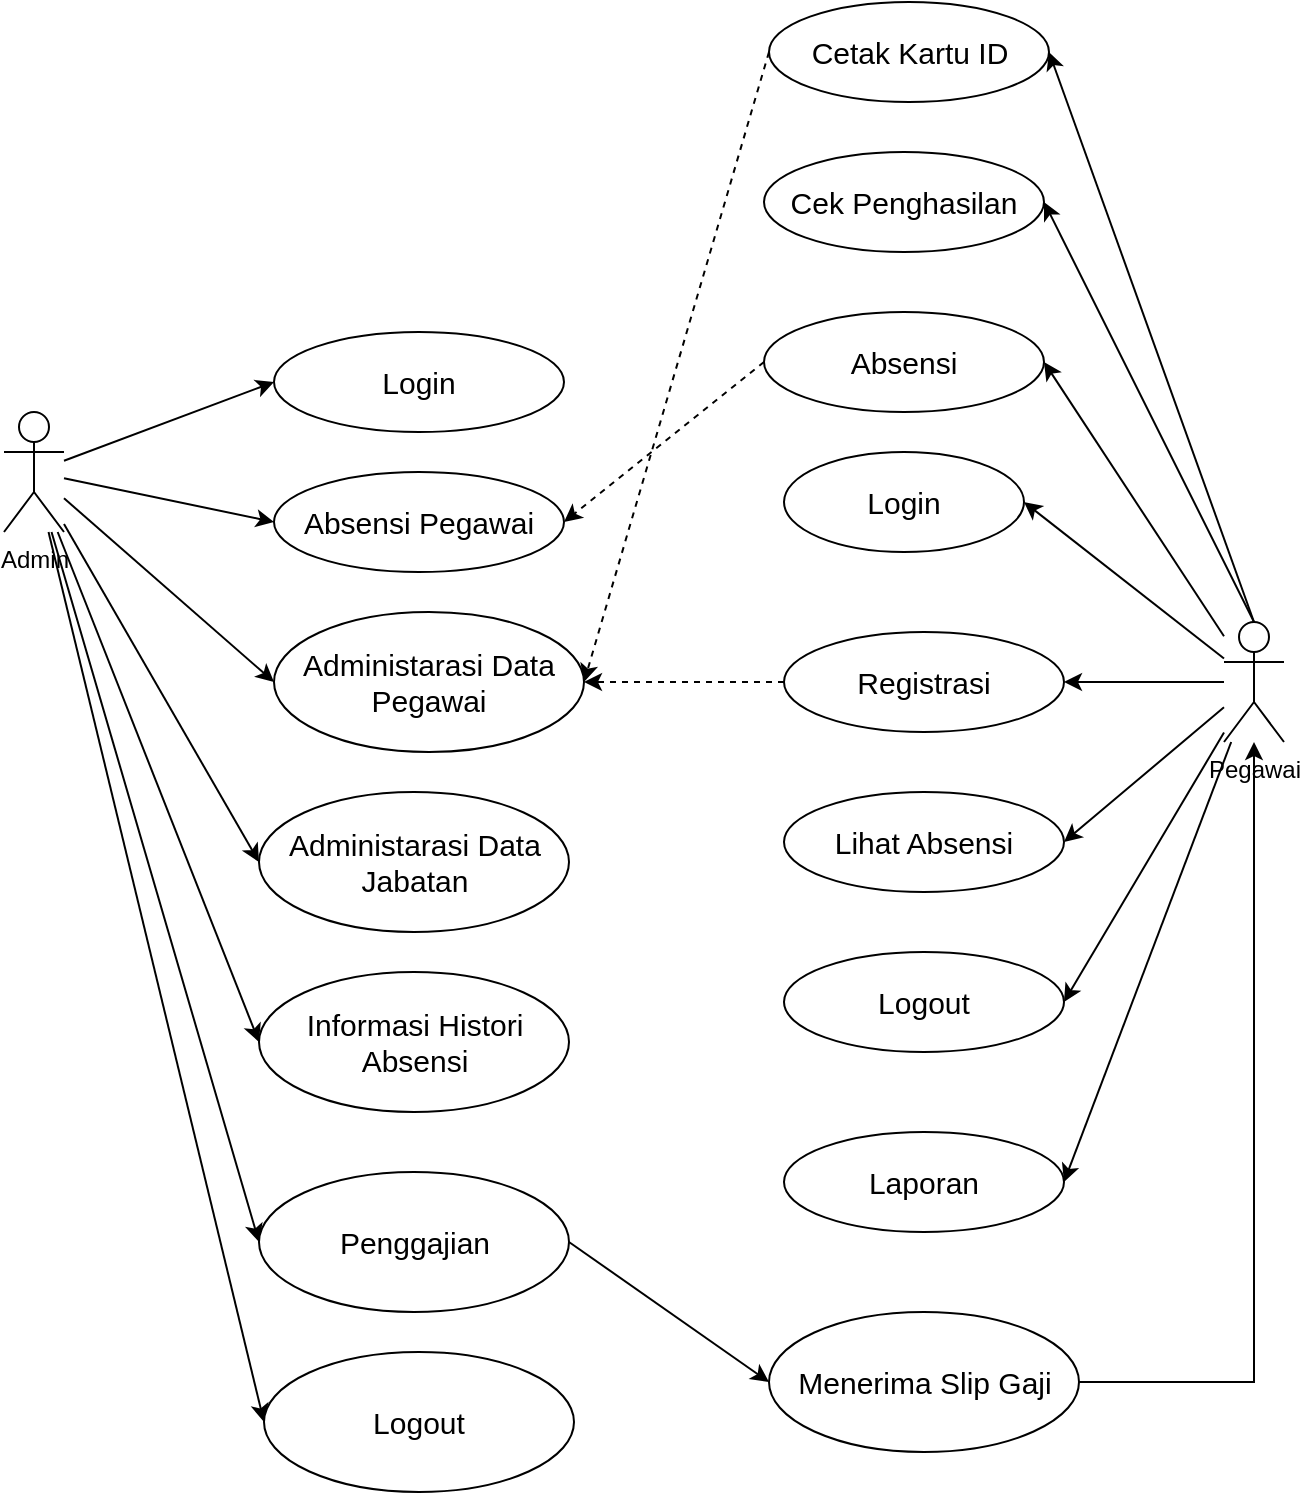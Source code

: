 <mxfile version="15.4.0" type="device"><diagram id="tQHVVyzBZBnLiJEdEXMT" name="Page-1"><mxGraphModel dx="1002" dy="1728" grid="1" gridSize="10" guides="1" tooltips="1" connect="1" arrows="1" fold="1" page="1" pageScale="1" pageWidth="850" pageHeight="1100" math="0" shadow="0"><root><mxCell id="0"/><mxCell id="1" parent="0"/><mxCell id="8DbV73Sx206qobqmMxJ7-2" style="rounded=0;orthogonalLoop=1;jettySize=auto;html=1;entryX=1;entryY=0.5;entryDx=0;entryDy=0;" parent="1" source="8DbV73Sx206qobqmMxJ7-1" target="8DbV73Sx206qobqmMxJ7-3" edge="1"><mxGeometry relative="1" as="geometry"><mxPoint x="850" y="170" as="targetPoint"/></mxGeometry></mxCell><mxCell id="8DbV73Sx206qobqmMxJ7-6" style="edgeStyle=none;rounded=0;orthogonalLoop=1;jettySize=auto;html=1;entryX=1;entryY=0.5;entryDx=0;entryDy=0;" parent="1" source="8DbV73Sx206qobqmMxJ7-1" target="8DbV73Sx206qobqmMxJ7-5" edge="1"><mxGeometry relative="1" as="geometry"/></mxCell><mxCell id="8DbV73Sx206qobqmMxJ7-8" style="edgeStyle=none;rounded=0;orthogonalLoop=1;jettySize=auto;html=1;entryX=1;entryY=0.5;entryDx=0;entryDy=0;" parent="1" source="8DbV73Sx206qobqmMxJ7-1" target="8DbV73Sx206qobqmMxJ7-7" edge="1"><mxGeometry relative="1" as="geometry"/></mxCell><mxCell id="8DbV73Sx206qobqmMxJ7-23" style="edgeStyle=none;rounded=0;orthogonalLoop=1;jettySize=auto;html=1;entryX=1;entryY=0.5;entryDx=0;entryDy=0;" parent="1" source="8DbV73Sx206qobqmMxJ7-1" target="8DbV73Sx206qobqmMxJ7-22" edge="1"><mxGeometry relative="1" as="geometry"/></mxCell><mxCell id="8DbV73Sx206qobqmMxJ7-26" style="edgeStyle=none;rounded=0;orthogonalLoop=1;jettySize=auto;html=1;entryX=1;entryY=0.5;entryDx=0;entryDy=0;" parent="1" source="8DbV73Sx206qobqmMxJ7-1" target="8DbV73Sx206qobqmMxJ7-25" edge="1"><mxGeometry relative="1" as="geometry"/></mxCell><mxCell id="8DbV73Sx206qobqmMxJ7-1" value="Pegawai" style="shape=umlActor;verticalLabelPosition=bottom;verticalAlign=top;html=1;outlineConnect=0;" parent="1" vertex="1"><mxGeometry x="780" y="105" width="30" height="60" as="geometry"/></mxCell><mxCell id="8DbV73Sx206qobqmMxJ7-3" value="&lt;font style=&quot;font-size: 15px&quot;&gt;&lt;span style=&quot;font-weight: normal&quot;&gt;Login&lt;/span&gt;&lt;/font&gt;" style="ellipse;whiteSpace=wrap;html=1;fontStyle=1" parent="1" vertex="1"><mxGeometry x="560" y="20" width="120" height="50" as="geometry"/></mxCell><mxCell id="8DbV73Sx206qobqmMxJ7-20" style="edgeStyle=none;rounded=0;orthogonalLoop=1;jettySize=auto;html=1;entryX=1;entryY=0.5;entryDx=0;entryDy=0;dashed=1;" parent="1" source="8DbV73Sx206qobqmMxJ7-5" target="8DbV73Sx206qobqmMxJ7-15" edge="1"><mxGeometry relative="1" as="geometry"/></mxCell><mxCell id="8DbV73Sx206qobqmMxJ7-5" value="&lt;font style=&quot;font-size: 15px&quot;&gt;&lt;span style=&quot;font-weight: normal&quot;&gt;Registrasi&lt;/span&gt;&lt;/font&gt;" style="ellipse;whiteSpace=wrap;html=1;fontStyle=1" parent="1" vertex="1"><mxGeometry x="560" y="110" width="140" height="50" as="geometry"/></mxCell><mxCell id="8DbV73Sx206qobqmMxJ7-7" value="&lt;font style=&quot;font-size: 15px&quot;&gt;&lt;span style=&quot;font-weight: normal&quot;&gt;Lihat Absensi&lt;/span&gt;&lt;/font&gt;" style="ellipse;whiteSpace=wrap;html=1;fontStyle=1" parent="1" vertex="1"><mxGeometry x="560" y="190" width="140" height="50" as="geometry"/></mxCell><mxCell id="8DbV73Sx206qobqmMxJ7-9" style="rounded=0;orthogonalLoop=1;jettySize=auto;html=1;entryX=0;entryY=0.5;entryDx=0;entryDy=0;" parent="1" source="8DbV73Sx206qobqmMxJ7-12" target="8DbV73Sx206qobqmMxJ7-13" edge="1"><mxGeometry relative="1" as="geometry"><mxPoint x="300" y="30" as="targetPoint"/></mxGeometry></mxCell><mxCell id="8DbV73Sx206qobqmMxJ7-10" style="edgeStyle=none;rounded=0;orthogonalLoop=1;jettySize=auto;html=1;entryX=0;entryY=0.5;entryDx=0;entryDy=0;" parent="1" source="8DbV73Sx206qobqmMxJ7-12" target="8DbV73Sx206qobqmMxJ7-14" edge="1"><mxGeometry relative="1" as="geometry"/></mxCell><mxCell id="8DbV73Sx206qobqmMxJ7-11" style="edgeStyle=none;rounded=0;orthogonalLoop=1;jettySize=auto;html=1;entryX=0;entryY=0.5;entryDx=0;entryDy=0;" parent="1" source="8DbV73Sx206qobqmMxJ7-12" target="8DbV73Sx206qobqmMxJ7-15" edge="1"><mxGeometry relative="1" as="geometry"/></mxCell><mxCell id="8DbV73Sx206qobqmMxJ7-17" style="edgeStyle=none;rounded=0;orthogonalLoop=1;jettySize=auto;html=1;entryX=0;entryY=0.5;entryDx=0;entryDy=0;" parent="1" source="8DbV73Sx206qobqmMxJ7-12" target="8DbV73Sx206qobqmMxJ7-16" edge="1"><mxGeometry relative="1" as="geometry"/></mxCell><mxCell id="8DbV73Sx206qobqmMxJ7-19" style="edgeStyle=none;rounded=0;orthogonalLoop=1;jettySize=auto;html=1;entryX=0;entryY=0.5;entryDx=0;entryDy=0;" parent="1" source="8DbV73Sx206qobqmMxJ7-12" target="8DbV73Sx206qobqmMxJ7-18" edge="1"><mxGeometry relative="1" as="geometry"/></mxCell><mxCell id="8DbV73Sx206qobqmMxJ7-28" style="edgeStyle=none;rounded=0;orthogonalLoop=1;jettySize=auto;html=1;entryX=0;entryY=0.5;entryDx=0;entryDy=0;" parent="1" source="8DbV73Sx206qobqmMxJ7-12" target="8DbV73Sx206qobqmMxJ7-27" edge="1"><mxGeometry relative="1" as="geometry"/></mxCell><mxCell id="8DbV73Sx206qobqmMxJ7-33" style="rounded=0;orthogonalLoop=1;jettySize=auto;html=1;entryX=0;entryY=0.5;entryDx=0;entryDy=0;" parent="1" source="8DbV73Sx206qobqmMxJ7-12" target="8DbV73Sx206qobqmMxJ7-32" edge="1"><mxGeometry relative="1" as="geometry"/></mxCell><mxCell id="8DbV73Sx206qobqmMxJ7-12" value="Admin" style="shape=umlActor;verticalLabelPosition=bottom;verticalAlign=top;html=1;outlineConnect=0;" parent="1" vertex="1"><mxGeometry x="170" width="30" height="60" as="geometry"/></mxCell><mxCell id="8DbV73Sx206qobqmMxJ7-13" value="&lt;font style=&quot;font-size: 15px&quot;&gt;&lt;span style=&quot;font-weight: normal&quot;&gt;Login&lt;/span&gt;&lt;/font&gt;" style="ellipse;whiteSpace=wrap;html=1;fontStyle=1" parent="1" vertex="1"><mxGeometry x="305" y="-40" width="145" height="50" as="geometry"/></mxCell><mxCell id="8DbV73Sx206qobqmMxJ7-14" value="&lt;font style=&quot;font-size: 15px&quot;&gt;&lt;span style=&quot;font-weight: normal&quot;&gt;Absensi Pegawai&lt;/span&gt;&lt;/font&gt;" style="ellipse;whiteSpace=wrap;html=1;fontStyle=1" parent="1" vertex="1"><mxGeometry x="305" y="30" width="145" height="50" as="geometry"/></mxCell><mxCell id="8DbV73Sx206qobqmMxJ7-15" value="&lt;font style=&quot;font-size: 15px&quot;&gt;&lt;span style=&quot;font-weight: normal&quot;&gt;Administarasi Data Pegawai&lt;/span&gt;&lt;/font&gt;" style="ellipse;whiteSpace=wrap;html=1;fontStyle=1" parent="1" vertex="1"><mxGeometry x="305" y="100" width="155" height="70" as="geometry"/></mxCell><mxCell id="8DbV73Sx206qobqmMxJ7-16" value="&lt;font style=&quot;font-size: 15px&quot;&gt;&lt;span style=&quot;font-weight: normal&quot;&gt;Administarasi Data Jabatan&lt;/span&gt;&lt;/font&gt;" style="ellipse;whiteSpace=wrap;html=1;fontStyle=1" parent="1" vertex="1"><mxGeometry x="297.5" y="190" width="155" height="70" as="geometry"/></mxCell><mxCell id="8DbV73Sx206qobqmMxJ7-18" value="&lt;font style=&quot;font-size: 15px&quot;&gt;&lt;span style=&quot;font-weight: normal&quot;&gt;Informasi Histori Absensi&lt;/span&gt;&lt;/font&gt;" style="ellipse;whiteSpace=wrap;html=1;fontStyle=1" parent="1" vertex="1"><mxGeometry x="297.5" y="280" width="155" height="70" as="geometry"/></mxCell><mxCell id="8DbV73Sx206qobqmMxJ7-24" style="edgeStyle=none;rounded=0;orthogonalLoop=1;jettySize=auto;html=1;entryX=1;entryY=0.5;entryDx=0;entryDy=0;exitX=0;exitY=0.5;exitDx=0;exitDy=0;dashed=1;" parent="1" source="8DbV73Sx206qobqmMxJ7-22" target="8DbV73Sx206qobqmMxJ7-14" edge="1"><mxGeometry relative="1" as="geometry"/></mxCell><mxCell id="8DbV73Sx206qobqmMxJ7-22" value="&lt;font style=&quot;font-size: 15px&quot;&gt;&lt;span style=&quot;font-weight: normal&quot;&gt;Absensi&lt;/span&gt;&lt;/font&gt;" style="ellipse;whiteSpace=wrap;html=1;fontStyle=1" parent="1" vertex="1"><mxGeometry x="550" y="-50" width="140" height="50" as="geometry"/></mxCell><mxCell id="8DbV73Sx206qobqmMxJ7-25" value="&lt;font style=&quot;font-size: 15px&quot;&gt;&lt;span style=&quot;font-weight: normal&quot;&gt;Logout&lt;/span&gt;&lt;/font&gt;" style="ellipse;whiteSpace=wrap;html=1;fontStyle=1" parent="1" vertex="1"><mxGeometry x="560" y="270" width="140" height="50" as="geometry"/></mxCell><mxCell id="8DbV73Sx206qobqmMxJ7-30" style="edgeStyle=none;rounded=0;orthogonalLoop=1;jettySize=auto;html=1;exitX=1;exitY=0.5;exitDx=0;exitDy=0;entryX=0;entryY=0.5;entryDx=0;entryDy=0;" parent="1" source="8DbV73Sx206qobqmMxJ7-27" target="8DbV73Sx206qobqmMxJ7-29" edge="1"><mxGeometry relative="1" as="geometry"/></mxCell><mxCell id="8DbV73Sx206qobqmMxJ7-27" value="&lt;font style=&quot;font-size: 15px&quot;&gt;&lt;span style=&quot;font-weight: normal&quot;&gt;Penggajian&lt;/span&gt;&lt;/font&gt;" style="ellipse;whiteSpace=wrap;html=1;fontStyle=1" parent="1" vertex="1"><mxGeometry x="297.5" y="380" width="155" height="70" as="geometry"/></mxCell><mxCell id="8DbV73Sx206qobqmMxJ7-31" style="edgeStyle=orthogonalEdgeStyle;rounded=0;orthogonalLoop=1;jettySize=auto;html=1;exitX=1;exitY=0.5;exitDx=0;exitDy=0;" parent="1" source="8DbV73Sx206qobqmMxJ7-29" target="8DbV73Sx206qobqmMxJ7-1" edge="1"><mxGeometry relative="1" as="geometry"/></mxCell><mxCell id="8DbV73Sx206qobqmMxJ7-29" value="&lt;span style=&quot;font-size: 15px ; font-weight: 400&quot;&gt;Menerima Slip Gaji&lt;/span&gt;" style="ellipse;whiteSpace=wrap;html=1;fontStyle=1" parent="1" vertex="1"><mxGeometry x="552.5" y="450" width="155" height="70" as="geometry"/></mxCell><mxCell id="8DbV73Sx206qobqmMxJ7-32" value="&lt;font style=&quot;font-size: 15px&quot;&gt;&lt;span style=&quot;font-weight: normal&quot;&gt;Logout&lt;/span&gt;&lt;/font&gt;" style="ellipse;whiteSpace=wrap;html=1;fontStyle=1" parent="1" vertex="1"><mxGeometry x="300" y="470" width="155" height="70" as="geometry"/></mxCell><mxCell id="gvDZF1n3N-DmMAJUz5q1-1" style="edgeStyle=none;rounded=0;orthogonalLoop=1;jettySize=auto;html=1;entryX=1;entryY=0.5;entryDx=0;entryDy=0;" edge="1" parent="1" target="gvDZF1n3N-DmMAJUz5q1-2" source="8DbV73Sx206qobqmMxJ7-1"><mxGeometry relative="1" as="geometry"><mxPoint x="800" y="170" as="sourcePoint"/></mxGeometry></mxCell><mxCell id="gvDZF1n3N-DmMAJUz5q1-2" value="&lt;font style=&quot;font-size: 15px&quot;&gt;&lt;span style=&quot;font-weight: normal&quot;&gt;Laporan&lt;/span&gt;&lt;/font&gt;" style="ellipse;whiteSpace=wrap;html=1;fontStyle=1" vertex="1" parent="1"><mxGeometry x="560" y="360" width="140" height="50" as="geometry"/></mxCell><mxCell id="gvDZF1n3N-DmMAJUz5q1-3" style="edgeStyle=none;rounded=0;orthogonalLoop=1;jettySize=auto;html=1;entryX=1;entryY=0.5;entryDx=0;entryDy=0;exitX=0.5;exitY=0;exitDx=0;exitDy=0;exitPerimeter=0;" edge="1" parent="1" target="gvDZF1n3N-DmMAJUz5q1-4" source="8DbV73Sx206qobqmMxJ7-1"><mxGeometry relative="1" as="geometry"><mxPoint x="783.6" y="-330" as="sourcePoint"/></mxGeometry></mxCell><mxCell id="gvDZF1n3N-DmMAJUz5q1-4" value="&lt;font style=&quot;font-size: 15px&quot;&gt;&lt;span style=&quot;font-weight: normal&quot;&gt;Cek Penghasilan&lt;/span&gt;&lt;/font&gt;" style="ellipse;whiteSpace=wrap;html=1;fontStyle=1" vertex="1" parent="1"><mxGeometry x="550" y="-130" width="140" height="50" as="geometry"/></mxCell><mxCell id="gvDZF1n3N-DmMAJUz5q1-5" style="edgeStyle=none;rounded=0;orthogonalLoop=1;jettySize=auto;html=1;entryX=1;entryY=0.5;entryDx=0;entryDy=0;exitX=0.5;exitY=0;exitDx=0;exitDy=0;exitPerimeter=0;" edge="1" parent="1" target="gvDZF1n3N-DmMAJUz5q1-6" source="8DbV73Sx206qobqmMxJ7-1"><mxGeometry relative="1" as="geometry"><mxPoint x="797.5" y="30" as="sourcePoint"/></mxGeometry></mxCell><mxCell id="gvDZF1n3N-DmMAJUz5q1-7" style="rounded=0;orthogonalLoop=1;jettySize=auto;html=1;entryX=1;entryY=0.5;entryDx=0;entryDy=0;exitX=0;exitY=0.5;exitDx=0;exitDy=0;dashed=1;" edge="1" parent="1" source="gvDZF1n3N-DmMAJUz5q1-6" target="8DbV73Sx206qobqmMxJ7-15"><mxGeometry relative="1" as="geometry"/></mxCell><mxCell id="gvDZF1n3N-DmMAJUz5q1-6" value="&lt;font style=&quot;font-size: 15px&quot;&gt;&lt;span style=&quot;font-weight: normal&quot;&gt;Cetak Kartu ID&lt;/span&gt;&lt;/font&gt;" style="ellipse;whiteSpace=wrap;html=1;fontStyle=1" vertex="1" parent="1"><mxGeometry x="552.5" y="-205" width="140" height="50" as="geometry"/></mxCell></root></mxGraphModel></diagram></mxfile>